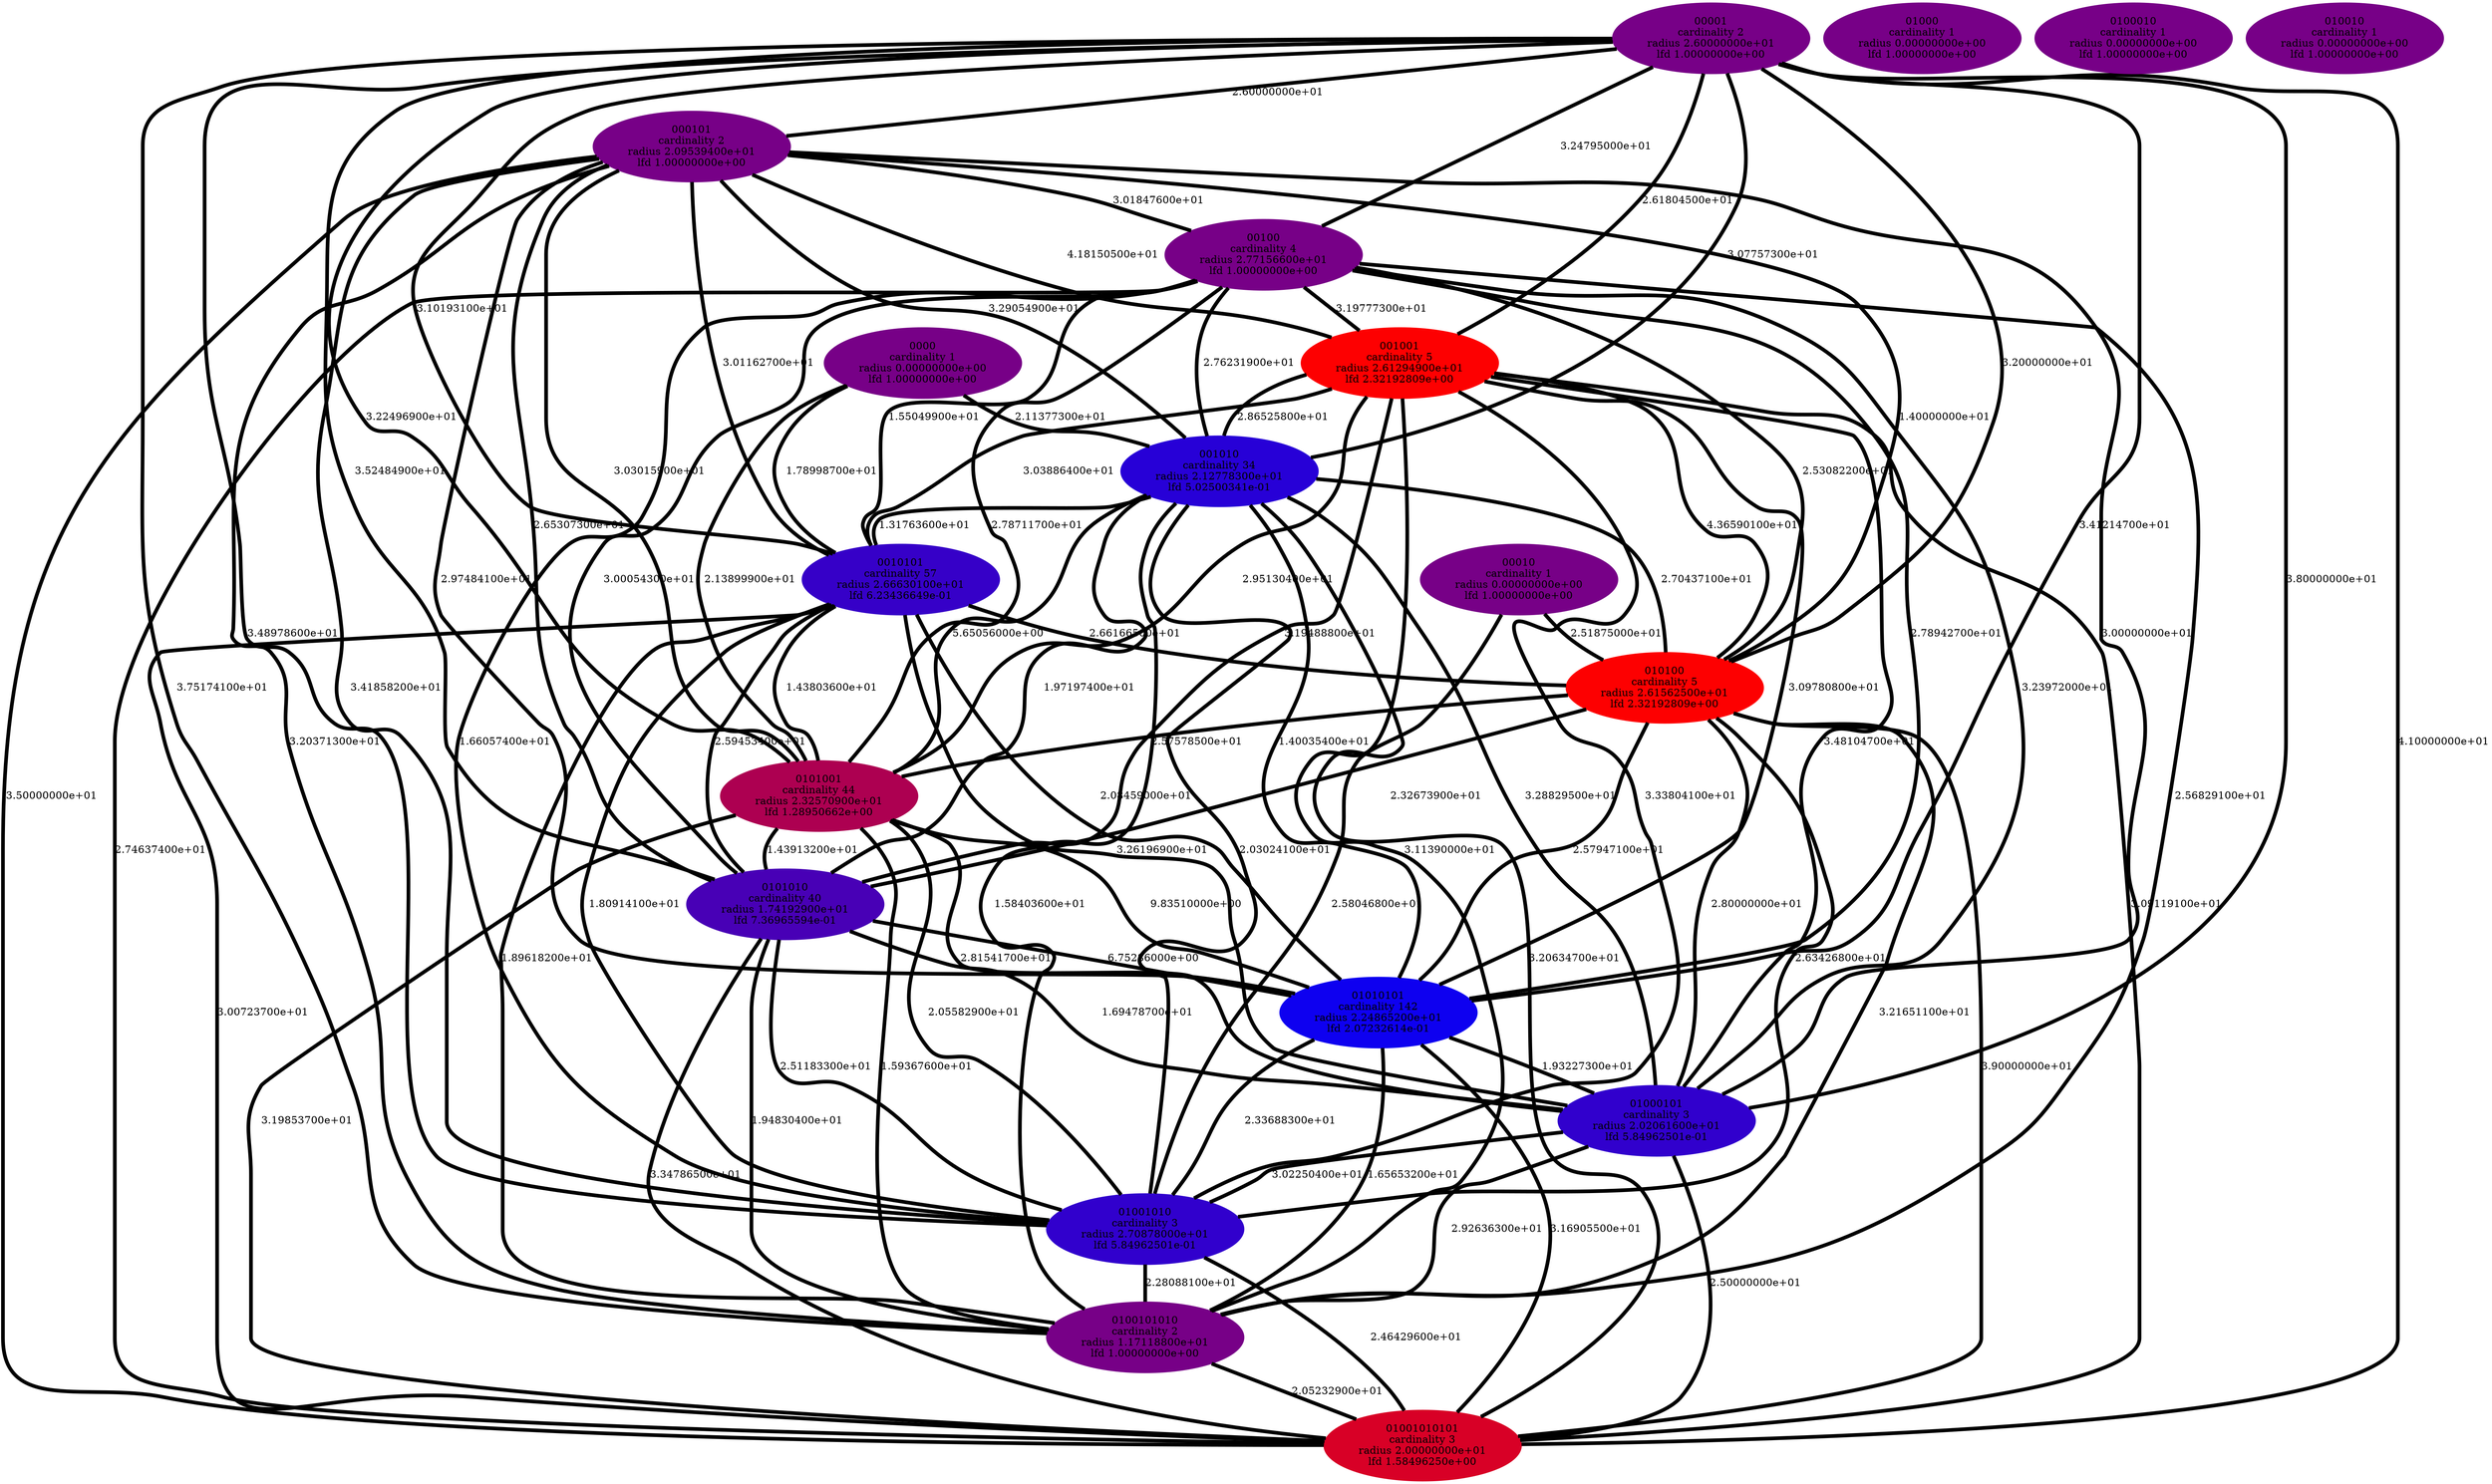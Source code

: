 graph component_cardinality_optimal_3 {
    edge[style=solid, penwidth="5", labeldistance="10"]
    0010101 [label="0010101\ncardinality 57\nradius 2.66630100e+01\nlfd 6.23436649e-01", color="#3600C8", style="filled"]
    001010 [label="001010\ncardinality 34\nradius 2.12778300e+01\nlfd 5.02500341e-01", color="#2700D7", style="filled"]
    0101010 [label="0101010\ncardinality 40\nradius 1.74192900e+01\nlfd 7.36965594e-01", color="#4800B6", style="filled"]
    00010 [label="00010\ncardinality 1\nradius 0.00000000e+00\nlfd 1.00000000e+00", color="#770087", style="filled"]
    00100 [label="00100\ncardinality 4\nradius 2.77156600e+01\nlfd 1.00000000e+00", color="#770087", style="filled"]
    001001 [label="001001\ncardinality 5\nradius 2.61294900e+01\nlfd 2.32192809e+00", color="#FD0001", style="filled"]
    0100101010 [label="0100101010\ncardinality 2\nradius 1.17118800e+01\nlfd 1.00000000e+00", color="#770087", style="filled"]
    01001010 [label="01001010\ncardinality 3\nradius 2.70878000e+01\nlfd 5.84962501e-01", color="#3100CD", style="filled"]
    01000 [label="01000\ncardinality 1\nradius 0.00000000e+00\nlfd 1.00000000e+00", color="#770087", style="filled"]
    0101001 [label="0101001\ncardinality 44\nradius 2.32570900e+01\nlfd 1.28950662e+00", color="#AD0051", style="filled"]
    000101 [label="000101\ncardinality 2\nradius 2.09539400e+01\nlfd 1.00000000e+00", color="#770087", style="filled"]
    01001010101 [label="01001010101\ncardinality 3\nradius 2.00000000e+01\nlfd 1.58496250e+00", color="#D80026", style="filled"]
    00001 [label="00001\ncardinality 2\nradius 2.60000000e+01\nlfd 1.00000000e+00", color="#770087", style="filled"]
    0000 [label="0000\ncardinality 1\nradius 0.00000000e+00\nlfd 1.00000000e+00", color="#770087", style="filled"]
    0100010 [label="0100010\ncardinality 1\nradius 0.00000000e+00\nlfd 1.00000000e+00", color="#770087", style="filled"]
    010010 [label="010010\ncardinality 1\nradius 0.00000000e+00\nlfd 1.00000000e+00", color="#770087", style="filled"]
    01010101 [label="01010101\ncardinality 142\nradius 2.24865200e+01\nlfd 2.07232614e-01", color="#0E00F0", style="filled"]
    010100 [label="010100\ncardinality 5\nradius 2.61562500e+01\nlfd 2.32192809e+00", color="#FD0001", style="filled"]
    01000101 [label="01000101\ncardinality 3\nradius 2.02061600e+01\nlfd 5.84962501e-01", color="#3100CD", style="filled"]
    000101 -- 01000101 [label="3.00000000e+01"]
    000101 -- 0010101 [label="3.01162700e+01"]
    0000 -- 001010 [label="2.11377300e+01"]
    0010101 -- 01001010101 [label="3.00723700e+01"]
    0101010 -- 01001010101 [label="3.34786500e+01"]
    00100 -- 01001010101 [label="2.74637400e+01"]
    0010101 -- 010100 [label="2.66166500e+01"]
    00001 -- 01001010101 [label="4.10000000e+01"]
    001001 -- 001010 [label="2.86525800e+01"]
    00100 -- 01001010 [label="1.66057400e+01"]
    00001 -- 01000101 [label="3.80000000e+01"]
    001001 -- 0010101 [label="3.03886400e+01"]
    0101010 -- 0100101010 [label="1.94830400e+01"]
    01010101 -- 01001010 [label="2.33688300e+01"]
    00001 -- 0010101 [label="3.10193100e+01"]
    00001 -- 001001 [label="2.61804500e+01"]
    00001 -- 01001010 [label="3.48978600e+01"]
    000101 -- 01010101 [label="2.97484100e+01"]
    00100 -- 01010101 [label="2.78942700e+01"]
    001010 -- 0101010 [label="1.97197400e+01"]
    00001 -- 0101010 [label="3.52484900e+01"]
    010100 -- 01000101 [label="2.80000000e+01"]
    000101 -- 001010 [label="3.29054900e+01"]
    001010 -- 0010101 [label="1.31763600e+01"]
    0101001 -- 01001010 [label="2.05582900e+01"]
    0101001 -- 01001010101 [label="3.19853700e+01"]
    00001 -- 00100 [label="3.24795000e+01"]
    0000 -- 0101001 [label="2.13899900e+01"]
    001010 -- 0100101010 [label="1.58403600e+01"]
    0101010 -- 01000101 [label="1.69478700e+01"]
    0010101 -- 01010101 [label="2.08459000e+01"]
    001010 -- 01010101 [label="1.40035400e+01"]
    00100 -- 0010101 [label="1.55049900e+01"]
    01010101 -- 01001010101 [label="3.16905500e+01"]
    010100 -- 01001010 [label="2.63426800e+01"]
    00100 -- 001001 [label="3.19777300e+01"]
    001001 -- 01000101 [label="3.48104700e+01"]
    000101 -- 010100 [label="1.40000000e+01"]
    001001 -- 01001010 [label="3.33804100e+01"]
    00001 -- 0101001 [label="3.22496900e+01"]
    010100 -- 0101010 [label="2.32673900e+01"]
    01000101 -- 01001010101 [label="2.50000000e+01"]
    00100 -- 001010 [label="2.76231900e+01"]
    001001 -- 0100101010 [label="3.11390000e+01"]
    01010101 -- 0100101010 [label="1.65653200e+01"]
    001001 -- 0101001 [label="2.95130400e+01"]
    001010 -- 01001010 [label="2.03024100e+01"]
    0101010 -- 01001010 [label="2.51183300e+01"]
    00001 -- 01010101 [label="3.41214700e+01"]
    00100 -- 0101010 [label="3.00054300e+01"]
    010100 -- 0100101010 [label="3.21651100e+01"]
    01001010 -- 0100101010 [label="2.28088100e+01"]
    01010101 -- 01000101 [label="1.93227300e+01"]
    0100101010 -- 01001010101 [label="2.05232900e+01"]
    001001 -- 0101010 [label="3.19488800e+01"]
    00001 -- 010100 [label="3.20000000e+01"]
    0010101 -- 01001010 [label="1.80914100e+01"]
    0101001 -- 01000101 [label="2.81541700e+01"]
    0010101 -- 0101010 [label="2.59453400e+01"]
    0000 -- 0010101 [label="1.78998700e+01"]
    00001 -- 001010 [label="3.07757300e+01"]
    001010 -- 01001010101 [label="3.20634700e+01"]
    0010101 -- 01000101 [label="3.26196900e+01"]
    000101 -- 0100101010 [label="3.20371300e+01"]
    00100 -- 0101001 [label="2.78711700e+01"]
    000101 -- 00100 [label="3.01847600e+01"]
    0101001 -- 01010101 [label="9.83510000e+00"]
    01000101 -- 01001010 [label="3.02250400e+01"]
    0010101 -- 0100101010 [label="1.89618200e+01"]
    000101 -- 001001 [label="4.18150500e+01"]
    001010 -- 01000101 [label="3.28829500e+01"]
    0101010 -- 01010101 [label="6.75286000e+00"]
    00001 -- 0100101010 [label="3.75174100e+01"]
    00010 -- 010100 [label="2.51875000e+01"]
    001001 -- 01010101 [label="3.09780800e+01"]
    000101 -- 01001010 [label="3.41858200e+01"]
    000101 -- 0101010 [label="2.65307300e+01"]
    01001010 -- 01001010101 [label="2.46429600e+01"]
    010100 -- 01010101 [label="2.57947100e+01"]
    001001 -- 010100 [label="4.36590100e+01"]
    00001 -- 000101 [label="2.60000000e+01"]
    0101001 -- 0100101010 [label="1.59367600e+01"]
    010100 -- 0101001 [label="2.57578500e+01"]
    00100 -- 010100 [label="2.53082200e+01"]
    00100 -- 0100101010 [label="2.56829100e+01"]
    00010 -- 01001010 [label="2.58046800e+01"]
    000101 -- 01001010101 [label="3.50000000e+01"]
    001001 -- 01001010101 [label="3.09119100e+01"]
    010100 -- 01001010101 [label="3.90000000e+01"]
    001010 -- 010100 [label="2.70437100e+01"]
    0101001 -- 0101010 [label="1.43913200e+01"]
    0010101 -- 0101001 [label="1.43803600e+01"]
    000101 -- 0101001 [label="3.03015900e+01"]
    001010 -- 0101001 [label="5.65056000e+00"]
    00100 -- 01000101 [label="3.23972000e+01"]
    01000101 -- 0100101010 [label="2.92636300e+01"]
}
